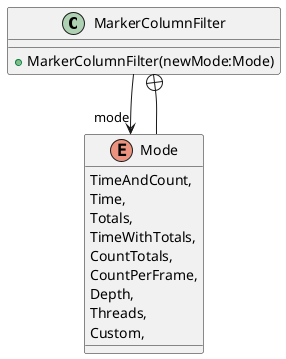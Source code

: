 @startuml
class MarkerColumnFilter {
    + MarkerColumnFilter(newMode:Mode)
}
enum Mode {
    TimeAndCount,
    Time,
    Totals,
    TimeWithTotals,
    CountTotals,
    CountPerFrame,
    Depth,
    Threads,
    Custom,
}
MarkerColumnFilter --> "mode" Mode
MarkerColumnFilter +-- Mode
@enduml

